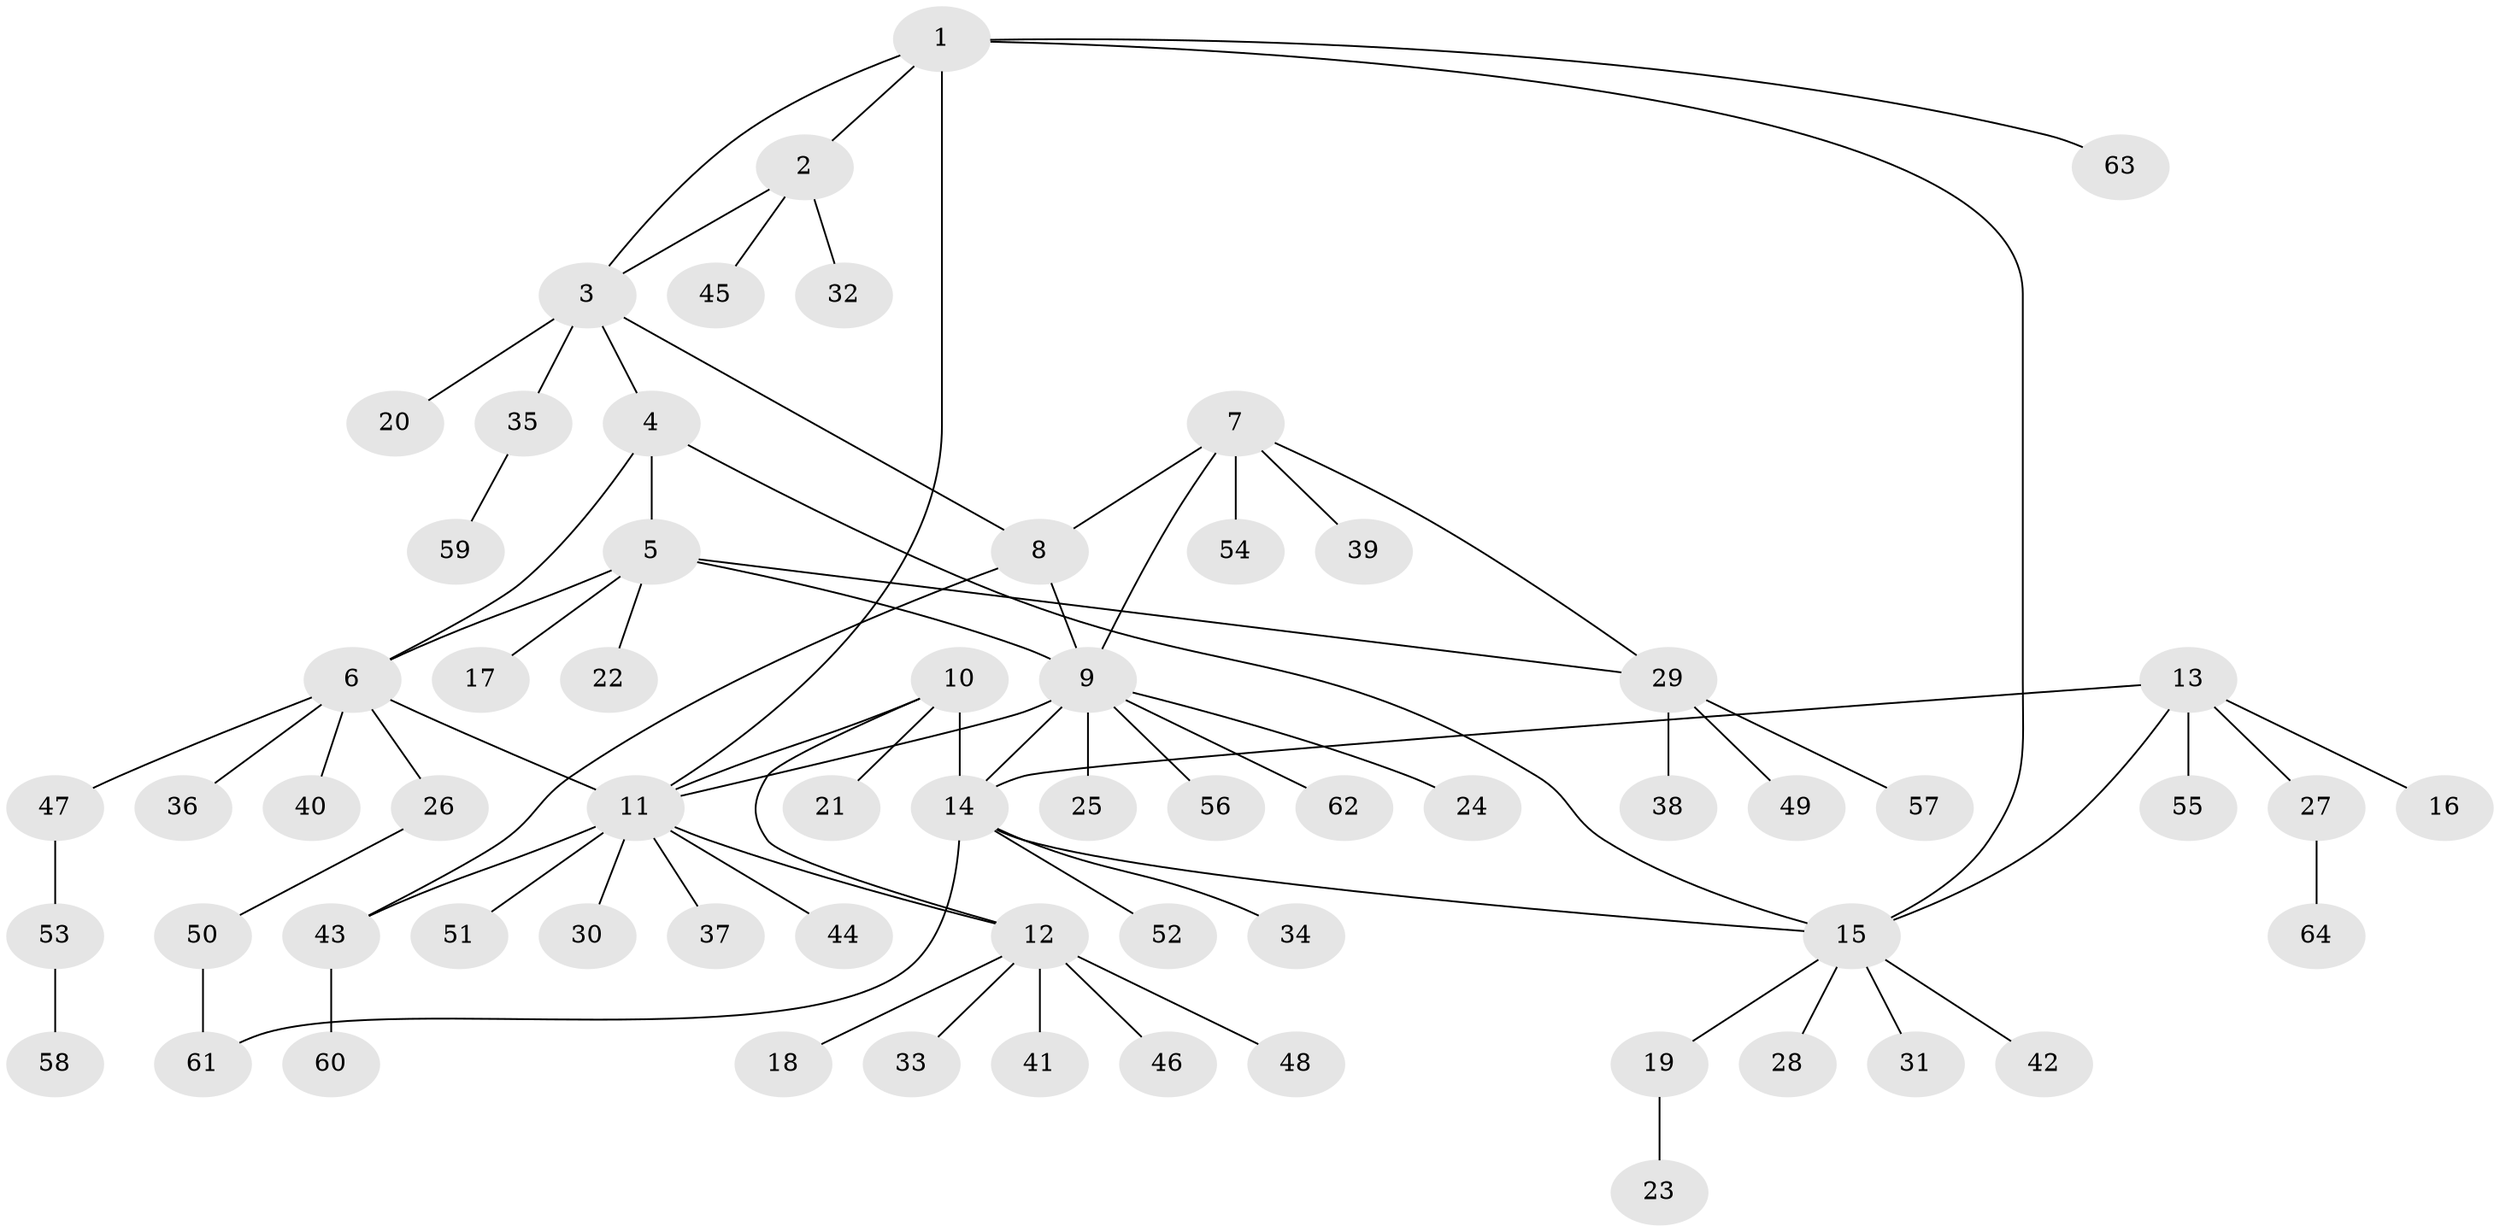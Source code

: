 // coarse degree distribution, {8: 0.021739130434782608, 2: 0.10869565217391304, 4: 0.043478260869565216, 5: 0.021739130434782608, 6: 0.08695652173913043, 7: 0.021739130434782608, 3: 0.021739130434782608, 9: 0.043478260869565216, 1: 0.6304347826086957}
// Generated by graph-tools (version 1.1) at 2025/42/03/06/25 10:42:14]
// undirected, 64 vertices, 77 edges
graph export_dot {
graph [start="1"]
  node [color=gray90,style=filled];
  1;
  2;
  3;
  4;
  5;
  6;
  7;
  8;
  9;
  10;
  11;
  12;
  13;
  14;
  15;
  16;
  17;
  18;
  19;
  20;
  21;
  22;
  23;
  24;
  25;
  26;
  27;
  28;
  29;
  30;
  31;
  32;
  33;
  34;
  35;
  36;
  37;
  38;
  39;
  40;
  41;
  42;
  43;
  44;
  45;
  46;
  47;
  48;
  49;
  50;
  51;
  52;
  53;
  54;
  55;
  56;
  57;
  58;
  59;
  60;
  61;
  62;
  63;
  64;
  1 -- 2;
  1 -- 3;
  1 -- 11;
  1 -- 15;
  1 -- 63;
  2 -- 3;
  2 -- 32;
  2 -- 45;
  3 -- 4;
  3 -- 8;
  3 -- 20;
  3 -- 35;
  4 -- 5;
  4 -- 6;
  4 -- 15;
  5 -- 6;
  5 -- 9;
  5 -- 17;
  5 -- 22;
  5 -- 29;
  6 -- 11;
  6 -- 26;
  6 -- 36;
  6 -- 40;
  6 -- 47;
  7 -- 8;
  7 -- 9;
  7 -- 29;
  7 -- 39;
  7 -- 54;
  8 -- 9;
  8 -- 43;
  9 -- 11;
  9 -- 14;
  9 -- 24;
  9 -- 25;
  9 -- 56;
  9 -- 62;
  10 -- 11;
  10 -- 12;
  10 -- 14;
  10 -- 21;
  11 -- 12;
  11 -- 30;
  11 -- 37;
  11 -- 43;
  11 -- 44;
  11 -- 51;
  12 -- 18;
  12 -- 33;
  12 -- 41;
  12 -- 46;
  12 -- 48;
  13 -- 14;
  13 -- 15;
  13 -- 16;
  13 -- 27;
  13 -- 55;
  14 -- 15;
  14 -- 34;
  14 -- 52;
  14 -- 61;
  15 -- 19;
  15 -- 28;
  15 -- 31;
  15 -- 42;
  19 -- 23;
  26 -- 50;
  27 -- 64;
  29 -- 38;
  29 -- 49;
  29 -- 57;
  35 -- 59;
  43 -- 60;
  47 -- 53;
  50 -- 61;
  53 -- 58;
}
